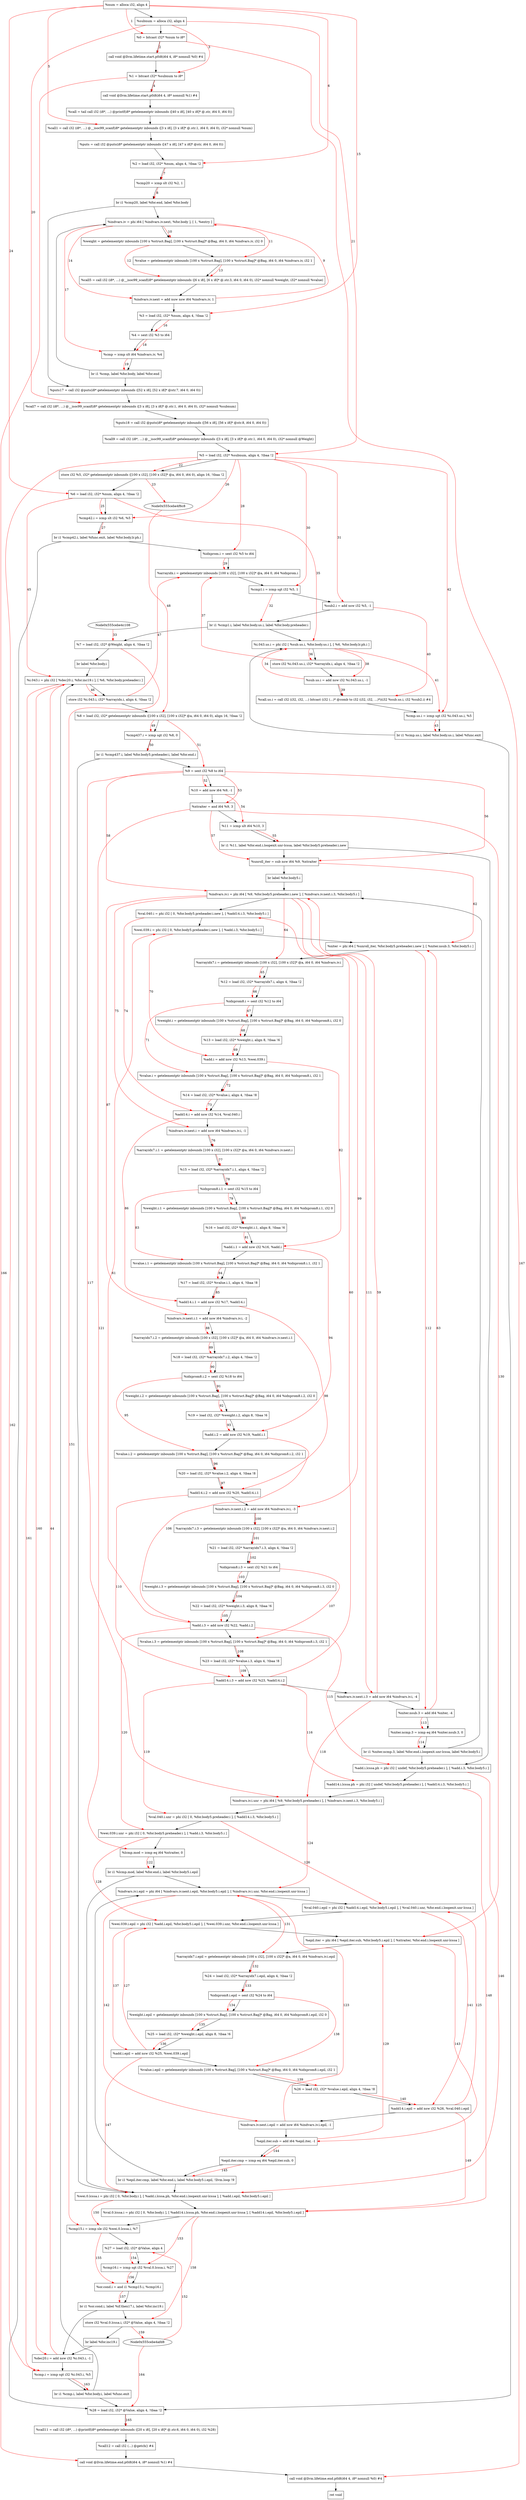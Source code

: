 digraph "CDFG for'main' function" {
	Node0x555cebe4fc78[shape=record, label="  %num = alloca i32, align 4"]
	Node0x555cebe50f18[shape=record, label="  %subnum = alloca i32, align 4"]
	Node0x555cebe564d8[shape=record, label="  %0 = bitcast i32* %num to i8*"]
	Node0x555cebe566e8[shape=record, label="  call void @llvm.lifetime.start.p0i8(i64 4, i8* nonnull %0) #4"]
	Node0x555cebe567a8[shape=record, label="  %1 = bitcast i32* %subnum to i8*"]
	Node0x555cebe56858[shape=record, label="  call void @llvm.lifetime.start.p0i8(i64 4, i8* nonnull %1) #4"]
	Node0x555cebe56aa0[shape=record, label="  %call = tail call i32 (i8*, ...) @printf(i8* getelementptr inbounds ([40 x i8], [40 x i8]* @.str, i64 0, i64 0))"]
	Node0x555cebe56d48[shape=record, label="  %call1 = call i32 (i8*, ...) @__isoc99_scanf(i8* getelementptr inbounds ([3 x i8], [3 x i8]* @.str.1, i64 0, i64 0), i32* nonnull %num)"]
	Node0x555cebe56fe0[shape=record, label="  %puts = call i32 @puts(i8* getelementptr inbounds ([47 x i8], [47 x i8]* @str, i64 0, i64 0))"]
	Node0x555cebe570b8[shape=record, label="  %2 = load i32, i32* %num, align 4, !tbaa !2"]
	Node0x555cebe57160[shape=record, label="  %cmp20 = icmp slt i32 %2, 1"]
	Node0x555cebe57398[shape=record, label="  br i1 %cmp20, label %for.end, label %for.body"]
	Node0x555cebe57478[shape=record, label="  %indvars.iv = phi i64 [ %indvars.iv.next, %for.body ], [ 1, %entry ]"]
	Node0x555cebe575a0[shape=record, label="  %weight = getelementptr inbounds [100 x %struct.Bag], [100 x %struct.Bag]* @Bag, i64 0, i64 %indvars.iv, i32 0"]
	Node0x555cebe57670[shape=record, label="  %value = getelementptr inbounds [100 x %struct.Bag], [100 x %struct.Bag]* @Bag, i64 0, i64 %indvars.iv, i32 1"]
	Node0x555cebe57830[shape=record, label="  %call5 = call i32 (i8*, ...) @__isoc99_scanf(i8* getelementptr inbounds ([6 x i8], [6 x i8]* @.str.3, i64 0, i64 0), i32* nonnull %weight, i32* nonnull %value)"]
	Node0x555cebe57aa0[shape=record, label="  %indvars.iv.next = add nuw nsw i64 %indvars.iv, 1"]
	Node0x555cebe57308[shape=record, label="  %3 = load i32, i32* %num, align 4, !tbaa !2"]
	Node0x555cebe57af8[shape=record, label="  %4 = sext i32 %3 to i64"]
	Node0x555cebe57bc0[shape=record, label="  %cmp = icmp slt i64 %indvars.iv, %4"]
	Node0x555cebe57c68[shape=record, label="  br i1 %cmp, label %for.body, label %for.end"]
	Node0x555cebe57d80[shape=record, label="  %puts17 = call i32 @puts(i8* getelementptr inbounds ([52 x i8], [52 x i8]* @str.7, i64 0, i64 0))"]
	Node0x555cebe57e88[shape=record, label="  %call7 = call i32 (i8*, ...) @__isoc99_scanf(i8* getelementptr inbounds ([3 x i8], [3 x i8]* @.str.1, i64 0, i64 0), i32* nonnull %subnum)"]
	Node0x555cebe58000[shape=record, label="  %puts18 = call i32 @puts(i8* getelementptr inbounds ([56 x i8], [56 x i8]* @str.8, i64 0, i64 0))"]
	Node0x555cebe58108[shape=record, label="  %call9 = call i32 (i8*, ...) @__isoc99_scanf(i8* getelementptr inbounds ([3 x i8], [3 x i8]* @.str.1, i64 0, i64 0), i32* nonnull @Weight)"]
	Node0x555cebe57228[shape=record, label="  %5 = load i32, i32* %subnum, align 4, !tbaa !2"]
	Node0x555cebe58200[shape=record, label="  store i32 %5, i32* getelementptr inbounds ([100 x i32], [100 x i32]* @a, i64 0, i64 0), align 16, !tbaa !2"]
	Node0x555cebe58268[shape=record, label="  %6 = load i32, i32* %num, align 4, !tbaa !2"]
	Node0x555cebe582e0[shape=record, label="  %cmp42.i = icmp slt i32 %6, %5"]
	Node0x555cebe58518[shape=record, label="  br i1 %cmp42.i, label %func.exit, label %for.body.lr.ph.i"]
	Node0x555cebe58468[shape=record, label="  %idxprom.i = sext i32 %5 to i64"]
	Node0x555cebe585d8[shape=record, label="  %arrayidx.i = getelementptr inbounds [100 x i32], [100 x i32]* @a, i64 0, i64 %idxprom.i"]
	Node0x555cebe58690[shape=record, label="  %cmp1.i = icmp sgt i32 %5, 1"]
	Node0x555cebe58a20[shape=record, label="  %sub2.i = add nsw i32 %5, -1"]
	Node0x555cebe58cd8[shape=record, label="  br i1 %cmp1.i, label %for.body.us.i, label %for.body.preheader.i"]
	Node0x555cebe58c28[shape=record, label="  %7 = load i32, i32* @Weight, align 4, !tbaa !2"]
	Node0x555cebe58de8[shape=record, label="  br label %for.body.i"]
	Node0x555cebe58ec8[shape=record, label="  %i.043.us.i = phi i32 [ %sub.us.i, %for.body.us.i ], [ %6, %for.body.lr.ph.i ]"]
	Node0x555cebe58f90[shape=record, label="  store i32 %i.043.us.i, i32* %arrayidx.i, align 4, !tbaa !2"]
	Node0x555cebe59010[shape=record, label="  %sub.us.i = add nsw i32 %i.043.us.i, -1"]
	Node0x555cebe59098[shape=record, label="  %call.us.i = call i32 (i32, i32, ...) bitcast (i32 (...)* @comb to i32 (i32, i32, ...)*)(i32 %sub.us.i, i32 %sub2.i) #4"]
	Node0x555cebe59190[shape=record, label="  %cmp.us.i = icmp sgt i32 %i.043.us.i, %5"]
	Node0x555cebe59218[shape=record, label="  br i1 %cmp.us.i, label %for.body.us.i, label %func.exit"]
	Node0x555cebe59378[shape=record, label="  %i.043.i = phi i32 [ %dec20.i, %for.inc19.i ], [ %6, %for.body.preheader.i ]"]
	Node0x555cebe59460[shape=record, label="  store i32 %i.043.i, i32* %arrayidx.i, align 4, !tbaa !2"]
	Node0x555cebe594e8[shape=record, label="  %8 = load i32, i32* getelementptr inbounds ([100 x i32], [100 x i32]* @a, i64 0, i64 0), align 16, !tbaa !2"]
	Node0x555cebe595f0[shape=record, label="  %cmp437.i = icmp sgt i32 %8, 0"]
	Node0x555cebe597b8[shape=record, label="  br i1 %cmp437.i, label %for.body5.preheader.i, label %for.end.i"]
	Node0x555cebe59678[shape=record, label="  %9 = sext i32 %8 to i64"]
	Node0x555cebe59890[shape=record, label="  %10 = add nsw i64 %9, -1"]
	Node0x555cebe59900[shape=record, label="  %xtraiter = and i64 %9, 3"]
	Node0x555cebe59970[shape=record, label="  %11 = icmp ult i64 %10, 3"]
	Node0x555cebe59c68[shape=record, label="  br i1 %11, label %for.end.i.loopexit.unr-lcssa, label %for.body5.preheader.i.new"]
	Node0x555cebe59ce0[shape=record, label="  %unroll_iter = sub nsw i64 %9, %xtraiter"]
	Node0x555cebe59d88[shape=record, label="  br label %for.body5.i"]
	Node0x555cebe59e38[shape=record, label="  %indvars.iv.i = phi i64 [ %9, %for.body5.preheader.i.new ], [ %indvars.iv.next.i.3, %for.body5.i ]"]
	Node0x555cebe59f98[shape=record, label="  %val.040.i = phi i32 [ 0, %for.body5.preheader.i.new ], [ %add14.i.3, %for.body5.i ]"]
	Node0x555cebe5a148[shape=record, label="  %wei.039.i = phi i32 [ 0, %for.body5.preheader.i.new ], [ %add.i.3, %for.body5.i ]"]
	Node0x555cebe5a2a8[shape=record, label="  %niter = phi i64 [ %unroll_iter, %for.body5.preheader.i.new ], [ %niter.nsub.3, %for.body5.i ]"]
	Node0x555cebe5a3a8[shape=record, label="  %arrayidx7.i = getelementptr inbounds [100 x i32], [100 x i32]* @a, i64 0, i64 %indvars.iv.i"]
	Node0x555cebe5a448[shape=record, label="  %12 = load i32, i32* %arrayidx7.i, align 4, !tbaa !2"]
	Node0x555cebe5a4a8[shape=record, label="  %idxprom8.i = sext i32 %12 to i64"]
	Node0x555cebe5aba0[shape=record, label="  %weight.i = getelementptr inbounds [100 x %struct.Bag], [100 x %struct.Bag]* @Bag, i64 0, i64 %idxprom8.i, i32 0"]
	Node0x555cebe5ac38[shape=record, label="  %13 = load i32, i32* %weight.i, align 8, !tbaa !6"]
	Node0x555cebe5acb0[shape=record, label="  %add.i = add nsw i32 %13, %wei.039.i"]
	Node0x555cebe5ad70[shape=record, label="  %value.i = getelementptr inbounds [100 x %struct.Bag], [100 x %struct.Bag]* @Bag, i64 0, i64 %idxprom8.i, i32 1"]
	Node0x555cebe5adf8[shape=record, label="  %14 = load i32, i32* %value.i, align 4, !tbaa !8"]
	Node0x555cebe5ae70[shape=record, label="  %add14.i = add nsw i32 %14, %val.040.i"]
	Node0x555cebe5af30[shape=record, label="  %indvars.iv.next.i = add nsw i64 %indvars.iv.i, -1"]
	Node0x555cebe5b048[shape=record, label="  %arrayidx7.i.1 = getelementptr inbounds [100 x i32], [100 x i32]* @a, i64 0, i64 %indvars.iv.next.i"]
	Node0x555cebe5b0b8[shape=record, label="  %15 = load i32, i32* %arrayidx7.i.1, align 4, !tbaa !2"]
	Node0x555cebe5b118[shape=record, label="  %idxprom8.i.1 = sext i32 %15 to i64"]
	Node0x555cebe5b1c0[shape=record, label="  %weight.i.1 = getelementptr inbounds [100 x %struct.Bag], [100 x %struct.Bag]* @Bag, i64 0, i64 %idxprom8.i.1, i32 0"]
	Node0x555cebe5b258[shape=record, label="  %16 = load i32, i32* %weight.i.1, align 8, !tbaa !6"]
	Node0x555cebe5b2d0[shape=record, label="  %add.i.1 = add nsw i32 %16, %add.i"]
	Node0x555cebe5b390[shape=record, label="  %value.i.1 = getelementptr inbounds [100 x %struct.Bag], [100 x %struct.Bag]* @Bag, i64 0, i64 %idxprom8.i.1, i32 1"]
	Node0x555cebe5b428[shape=record, label="  %17 = load i32, i32* %value.i.1, align 4, !tbaa !8"]
	Node0x555cebe5b4a0[shape=record, label="  %add14.i.1 = add nsw i32 %17, %add14.i"]
	Node0x555cebe5b540[shape=record, label="  %indvars.iv.next.i.1 = add nsw i64 %indvars.iv.i, -2"]
	Node0x555cebe5b658[shape=record, label="  %arrayidx7.i.2 = getelementptr inbounds [100 x i32], [100 x i32]* @a, i64 0, i64 %indvars.iv.next.i.1"]
	Node0x555cebe5b6c8[shape=record, label="  %18 = load i32, i32* %arrayidx7.i.2, align 4, !tbaa !2"]
	Node0x555cebe5b728[shape=record, label="  %idxprom8.i.2 = sext i32 %18 to i64"]
	Node0x555cebe5b7d0[shape=record, label="  %weight.i.2 = getelementptr inbounds [100 x %struct.Bag], [100 x %struct.Bag]* @Bag, i64 0, i64 %idxprom8.i.2, i32 0"]
	Node0x555cebe5b868[shape=record, label="  %19 = load i32, i32* %weight.i.2, align 8, !tbaa !6"]
	Node0x555cebe5b8e0[shape=record, label="  %add.i.2 = add nsw i32 %19, %add.i.1"]
	Node0x555cebe5b9a0[shape=record, label="  %value.i.2 = getelementptr inbounds [100 x %struct.Bag], [100 x %struct.Bag]* @Bag, i64 0, i64 %idxprom8.i.2, i32 1"]
	Node0x555cebe5ba38[shape=record, label="  %20 = load i32, i32* %value.i.2, align 4, !tbaa !8"]
	Node0x555cebe5bab0[shape=record, label="  %add14.i.2 = add nsw i32 %20, %add14.i.1"]
	Node0x555cebe5bb50[shape=record, label="  %indvars.iv.next.i.2 = add nsw i64 %indvars.iv.i, -3"]
	Node0x555cebe5bc68[shape=record, label="  %arrayidx7.i.3 = getelementptr inbounds [100 x i32], [100 x i32]* @a, i64 0, i64 %indvars.iv.next.i.2"]
	Node0x555cebe5bcd8[shape=record, label="  %21 = load i32, i32* %arrayidx7.i.3, align 4, !tbaa !2"]
	Node0x555cebe5bd38[shape=record, label="  %idxprom8.i.3 = sext i32 %21 to i64"]
	Node0x555cebe5bde0[shape=record, label="  %weight.i.3 = getelementptr inbounds [100 x %struct.Bag], [100 x %struct.Bag]* @Bag, i64 0, i64 %idxprom8.i.3, i32 0"]
	Node0x555cebe5be78[shape=record, label="  %22 = load i32, i32* %weight.i.3, align 8, !tbaa !6"]
	Node0x555cebe5bef0[shape=record, label="  %add.i.3 = add nsw i32 %22, %add.i.2"]
	Node0x555cebe5bf90[shape=record, label="  %value.i.3 = getelementptr inbounds [100 x %struct.Bag], [100 x %struct.Bag]* @Bag, i64 0, i64 %idxprom8.i.3, i32 1"]
	Node0x555cebe5a0f8[shape=record, label="  %23 = load i32, i32* %value.i.3, align 4, !tbaa !8"]
	Node0x555cebe5c010[shape=record, label="  %add14.i.3 = add nsw i32 %23, %add14.i.2"]
	Node0x555cebe5c080[shape=record, label="  %indvars.iv.next.i.3 = add nsw i64 %indvars.iv.i, -4"]
	Node0x555cebe5c0f0[shape=record, label="  %niter.nsub.3 = add i64 %niter, -4"]
	Node0x555cebe5c160[shape=record, label="  %niter.ncmp.3 = icmp eq i64 %niter.nsub.3, 0"]
	Node0x555cebe59578[shape=record, label="  br i1 %niter.ncmp.3, label %for.end.i.loopexit.unr-lcssa, label %for.body5.i"]
	Node0x555cebe5c1a8[shape=record, label="  %add.i.lcssa.ph = phi i32 [ undef, %for.body5.preheader.i ], [ %add.i.3, %for.body5.i ]"]
	Node0x555cebe5c278[shape=record, label="  %add14.i.lcssa.ph = phi i32 [ undef, %for.body5.preheader.i ], [ %add14.i.3, %for.body5.i ]"]
	Node0x555cebe5c348[shape=record, label="  %indvars.iv.i.unr = phi i64 [ %9, %for.body5.preheader.i ], [ %indvars.iv.next.i.3, %for.body5.i ]"]
	Node0x555cebe5c418[shape=record, label="  %val.040.i.unr = phi i32 [ 0, %for.body5.preheader.i ], [ %add14.i.3, %for.body5.i ]"]
	Node0x555cebe5c4e8[shape=record, label="  %wei.039.i.unr = phi i32 [ 0, %for.body5.preheader.i ], [ %add.i.3, %for.body5.i ]"]
	Node0x555cebe5c5b0[shape=record, label="  %lcmp.mod = icmp eq i64 %xtraiter, 0"]
	Node0x555cebe55098[shape=record, label="  br i1 %lcmp.mod, label %for.end.i, label %for.body5.i.epil"]
	Node0x555cebe55178[shape=record, label="  %indvars.iv.i.epil = phi i64 [ %indvars.iv.next.i.epil, %for.body5.i.epil ], [ %indvars.iv.i.unr, %for.end.i.loopexit.unr-lcssa ]"]
	Node0x555cebe552a8[shape=record, label="  %val.040.i.epil = phi i32 [ %add14.i.epil, %for.body5.i.epil ], [ %val.040.i.unr, %for.end.i.loopexit.unr-lcssa ]"]
	Node0x555cebe553d8[shape=record, label="  %wei.039.i.epil = phi i32 [ %add.i.epil, %for.body5.i.epil ], [ %wei.039.i.unr, %for.end.i.loopexit.unr-lcssa ]"]
	Node0x555cebe55508[shape=record, label="  %epil.iter = phi i64 [ %epil.iter.sub, %for.body5.i.epil ], [ %xtraiter, %for.end.i.loopexit.unr-lcssa ]"]
	Node0x555cebe55618[shape=record, label="  %arrayidx7.i.epil = getelementptr inbounds [100 x i32], [100 x i32]* @a, i64 0, i64 %indvars.iv.i.epil"]
	Node0x555cebe556b8[shape=record, label="  %24 = load i32, i32* %arrayidx7.i.epil, align 4, !tbaa !2"]
	Node0x555cebe55718[shape=record, label="  %idxprom8.i.epil = sext i32 %24 to i64"]
	Node0x555cebe557c0[shape=record, label="  %weight.i.epil = getelementptr inbounds [100 x %struct.Bag], [100 x %struct.Bag]* @Bag, i64 0, i64 %idxprom8.i.epil, i32 0"]
	Node0x555cebe55828[shape=record, label="  %25 = load i32, i32* %weight.i.epil, align 8, !tbaa !6"]
	Node0x555cebe558a0[shape=record, label="  %add.i.epil = add nsw i32 %25, %wei.039.i.epil"]
	Node0x555cebe55940[shape=record, label="  %value.i.epil = getelementptr inbounds [100 x %struct.Bag], [100 x %struct.Bag]* @Bag, i64 0, i64 %idxprom8.i.epil, i32 1"]
	Node0x555cebe59ba8[shape=record, label="  %26 = load i32, i32* %value.i.epil, align 4, !tbaa !8"]
	Node0x555cebe559c0[shape=record, label="  %add14.i.epil = add nsw i32 %26, %val.040.i.epil"]
	Node0x555cebe55a60[shape=record, label="  %indvars.iv.next.i.epil = add nsw i64 %indvars.iv.i.epil, -1"]
	Node0x555cebe55ad0[shape=record, label="  %epil.iter.sub = add i64 %epil.iter, -1"]
	Node0x555cebe55b40[shape=record, label="  %epil.iter.cmp = icmp eq i64 %epil.iter.sub, 0"]
	Node0x555cebe55bc8[shape=record, label="  br i1 %epil.iter.cmp, label %for.end.i, label %for.body5.i.epil, !llvm.loop !9"]
	Node0x555cebe55d28[shape=record, label="  %wei.0.lcssa.i = phi i32 [ 0, %for.body.i ], [ %add.i.lcssa.ph, %for.end.i.loopexit.unr-lcssa ], [ %add.i.epil, %for.body5.i.epil ]"]
	Node0x555cebe55de8[shape=record, label="  %val.0.lcssa.i = phi i32 [ 0, %for.body.i ], [ %add14.i.lcssa.ph, %for.end.i.loopexit.unr-lcssa ], [ %add14.i.epil, %for.body5.i.epil ]"]
	Node0x555cebe55ed0[shape=record, label="  %cmp15.i = icmp sle i32 %wei.0.lcssa.i, %7"]
	Node0x555cebe59728[shape=record, label="  %27 = load i32, i32* @Value, align 4"]
	Node0x555cebe55f60[shape=record, label="  %cmp16.i = icmp sgt i32 %val.0.lcssa.i, %27"]
	Node0x555cebe5a570[shape=record, label="  %or.cond.i = and i1 %cmp15.i, %cmp16.i"]
	Node0x555cebe5a648[shape=record, label="  br i1 %or.cond.i, label %if.then17.i, label %for.inc19.i"]
	Node0x555cebe5a6c0[shape=record, label="  store i32 %val.0.lcssa.i, i32* @Value, align 4, !tbaa !2"]
	Node0x555cebe59f48[shape=record, label="  br label %for.inc19.i"]
	Node0x555cebe5a740[shape=record, label="  %dec20.i = add nsw i32 %i.043.i, -1"]
	Node0x555cebe5a7b0[shape=record, label="  %cmp.i = icmp sgt i32 %i.043.i, %5"]
	Node0x555cebe5a858[shape=record, label="  br i1 %cmp.i, label %for.body.i, label %func.exit"]
	Node0x555cebe58388[shape=record, label="  %28 = load i32, i32* @Value, align 4, !tbaa !2"]
	Node0x555cebe5a988[shape=record, label="  %call11 = call i32 (i8*, ...) @printf(i8* getelementptr inbounds ([20 x i8], [20 x i8]* @.str.6, i64 0, i64 0), i32 %28)"]
	Node0x555cebe4d508[shape=record, label="  %call12 = call i32 (...) @getch() #4"]
	Node0x555cebe4d6a8[shape=record, label="  call void @llvm.lifetime.end.p0i8(i64 4, i8* nonnull %1) #4"]
	Node0x555cebe4d7b8[shape=record, label="  call void @llvm.lifetime.end.p0i8(i64 4, i8* nonnull %0) #4"]
	Node0x555cebe5ab00[shape=record, label="  ret void"]
	Node0x555cebe4fc78 -> Node0x555cebe50f18
	Node0x555cebe50f18 -> Node0x555cebe564d8
	Node0x555cebe564d8 -> Node0x555cebe566e8
	Node0x555cebe566e8 -> Node0x555cebe567a8
	Node0x555cebe567a8 -> Node0x555cebe56858
	Node0x555cebe56858 -> Node0x555cebe56aa0
	Node0x555cebe56aa0 -> Node0x555cebe56d48
	Node0x555cebe56d48 -> Node0x555cebe56fe0
	Node0x555cebe56fe0 -> Node0x555cebe570b8
	Node0x555cebe570b8 -> Node0x555cebe57160
	Node0x555cebe57160 -> Node0x555cebe57398
	Node0x555cebe57398 -> Node0x555cebe57d80
	Node0x555cebe57398 -> Node0x555cebe57478
	Node0x555cebe57478 -> Node0x555cebe575a0
	Node0x555cebe575a0 -> Node0x555cebe57670
	Node0x555cebe57670 -> Node0x555cebe57830
	Node0x555cebe57830 -> Node0x555cebe57aa0
	Node0x555cebe57aa0 -> Node0x555cebe57308
	Node0x555cebe57308 -> Node0x555cebe57af8
	Node0x555cebe57af8 -> Node0x555cebe57bc0
	Node0x555cebe57bc0 -> Node0x555cebe57c68
	Node0x555cebe57c68 -> Node0x555cebe57478
	Node0x555cebe57c68 -> Node0x555cebe57d80
	Node0x555cebe57d80 -> Node0x555cebe57e88
	Node0x555cebe57e88 -> Node0x555cebe58000
	Node0x555cebe58000 -> Node0x555cebe58108
	Node0x555cebe58108 -> Node0x555cebe57228
	Node0x555cebe57228 -> Node0x555cebe58200
	Node0x555cebe58200 -> Node0x555cebe58268
	Node0x555cebe58268 -> Node0x555cebe582e0
	Node0x555cebe582e0 -> Node0x555cebe58518
	Node0x555cebe58518 -> Node0x555cebe58388
	Node0x555cebe58518 -> Node0x555cebe58468
	Node0x555cebe58468 -> Node0x555cebe585d8
	Node0x555cebe585d8 -> Node0x555cebe58690
	Node0x555cebe58690 -> Node0x555cebe58a20
	Node0x555cebe58a20 -> Node0x555cebe58cd8
	Node0x555cebe58cd8 -> Node0x555cebe58ec8
	Node0x555cebe58cd8 -> Node0x555cebe58c28
	Node0x555cebe58c28 -> Node0x555cebe58de8
	Node0x555cebe58de8 -> Node0x555cebe59378
	Node0x555cebe58ec8 -> Node0x555cebe58f90
	Node0x555cebe58f90 -> Node0x555cebe59010
	Node0x555cebe59010 -> Node0x555cebe59098
	Node0x555cebe59098 -> Node0x555cebe59190
	Node0x555cebe59190 -> Node0x555cebe59218
	Node0x555cebe59218 -> Node0x555cebe58ec8
	Node0x555cebe59218 -> Node0x555cebe58388
	Node0x555cebe59378 -> Node0x555cebe59460
	Node0x555cebe59460 -> Node0x555cebe594e8
	Node0x555cebe594e8 -> Node0x555cebe595f0
	Node0x555cebe595f0 -> Node0x555cebe597b8
	Node0x555cebe597b8 -> Node0x555cebe59678
	Node0x555cebe597b8 -> Node0x555cebe55d28
	Node0x555cebe59678 -> Node0x555cebe59890
	Node0x555cebe59890 -> Node0x555cebe59900
	Node0x555cebe59900 -> Node0x555cebe59970
	Node0x555cebe59970 -> Node0x555cebe59c68
	Node0x555cebe59c68 -> Node0x555cebe5c1a8
	Node0x555cebe59c68 -> Node0x555cebe59ce0
	Node0x555cebe59ce0 -> Node0x555cebe59d88
	Node0x555cebe59d88 -> Node0x555cebe59e38
	Node0x555cebe59e38 -> Node0x555cebe59f98
	Node0x555cebe59f98 -> Node0x555cebe5a148
	Node0x555cebe5a148 -> Node0x555cebe5a2a8
	Node0x555cebe5a2a8 -> Node0x555cebe5a3a8
	Node0x555cebe5a3a8 -> Node0x555cebe5a448
	Node0x555cebe5a448 -> Node0x555cebe5a4a8
	Node0x555cebe5a4a8 -> Node0x555cebe5aba0
	Node0x555cebe5aba0 -> Node0x555cebe5ac38
	Node0x555cebe5ac38 -> Node0x555cebe5acb0
	Node0x555cebe5acb0 -> Node0x555cebe5ad70
	Node0x555cebe5ad70 -> Node0x555cebe5adf8
	Node0x555cebe5adf8 -> Node0x555cebe5ae70
	Node0x555cebe5ae70 -> Node0x555cebe5af30
	Node0x555cebe5af30 -> Node0x555cebe5b048
	Node0x555cebe5b048 -> Node0x555cebe5b0b8
	Node0x555cebe5b0b8 -> Node0x555cebe5b118
	Node0x555cebe5b118 -> Node0x555cebe5b1c0
	Node0x555cebe5b1c0 -> Node0x555cebe5b258
	Node0x555cebe5b258 -> Node0x555cebe5b2d0
	Node0x555cebe5b2d0 -> Node0x555cebe5b390
	Node0x555cebe5b390 -> Node0x555cebe5b428
	Node0x555cebe5b428 -> Node0x555cebe5b4a0
	Node0x555cebe5b4a0 -> Node0x555cebe5b540
	Node0x555cebe5b540 -> Node0x555cebe5b658
	Node0x555cebe5b658 -> Node0x555cebe5b6c8
	Node0x555cebe5b6c8 -> Node0x555cebe5b728
	Node0x555cebe5b728 -> Node0x555cebe5b7d0
	Node0x555cebe5b7d0 -> Node0x555cebe5b868
	Node0x555cebe5b868 -> Node0x555cebe5b8e0
	Node0x555cebe5b8e0 -> Node0x555cebe5b9a0
	Node0x555cebe5b9a0 -> Node0x555cebe5ba38
	Node0x555cebe5ba38 -> Node0x555cebe5bab0
	Node0x555cebe5bab0 -> Node0x555cebe5bb50
	Node0x555cebe5bb50 -> Node0x555cebe5bc68
	Node0x555cebe5bc68 -> Node0x555cebe5bcd8
	Node0x555cebe5bcd8 -> Node0x555cebe5bd38
	Node0x555cebe5bd38 -> Node0x555cebe5bde0
	Node0x555cebe5bde0 -> Node0x555cebe5be78
	Node0x555cebe5be78 -> Node0x555cebe5bef0
	Node0x555cebe5bef0 -> Node0x555cebe5bf90
	Node0x555cebe5bf90 -> Node0x555cebe5a0f8
	Node0x555cebe5a0f8 -> Node0x555cebe5c010
	Node0x555cebe5c010 -> Node0x555cebe5c080
	Node0x555cebe5c080 -> Node0x555cebe5c0f0
	Node0x555cebe5c0f0 -> Node0x555cebe5c160
	Node0x555cebe5c160 -> Node0x555cebe59578
	Node0x555cebe59578 -> Node0x555cebe5c1a8
	Node0x555cebe59578 -> Node0x555cebe59e38
	Node0x555cebe5c1a8 -> Node0x555cebe5c278
	Node0x555cebe5c278 -> Node0x555cebe5c348
	Node0x555cebe5c348 -> Node0x555cebe5c418
	Node0x555cebe5c418 -> Node0x555cebe5c4e8
	Node0x555cebe5c4e8 -> Node0x555cebe5c5b0
	Node0x555cebe5c5b0 -> Node0x555cebe55098
	Node0x555cebe55098 -> Node0x555cebe55d28
	Node0x555cebe55098 -> Node0x555cebe55178
	Node0x555cebe55178 -> Node0x555cebe552a8
	Node0x555cebe552a8 -> Node0x555cebe553d8
	Node0x555cebe553d8 -> Node0x555cebe55508
	Node0x555cebe55508 -> Node0x555cebe55618
	Node0x555cebe55618 -> Node0x555cebe556b8
	Node0x555cebe556b8 -> Node0x555cebe55718
	Node0x555cebe55718 -> Node0x555cebe557c0
	Node0x555cebe557c0 -> Node0x555cebe55828
	Node0x555cebe55828 -> Node0x555cebe558a0
	Node0x555cebe558a0 -> Node0x555cebe55940
	Node0x555cebe55940 -> Node0x555cebe59ba8
	Node0x555cebe59ba8 -> Node0x555cebe559c0
	Node0x555cebe559c0 -> Node0x555cebe55a60
	Node0x555cebe55a60 -> Node0x555cebe55ad0
	Node0x555cebe55ad0 -> Node0x555cebe55b40
	Node0x555cebe55b40 -> Node0x555cebe55bc8
	Node0x555cebe55bc8 -> Node0x555cebe55d28
	Node0x555cebe55bc8 -> Node0x555cebe55178
	Node0x555cebe55d28 -> Node0x555cebe55de8
	Node0x555cebe55de8 -> Node0x555cebe55ed0
	Node0x555cebe55ed0 -> Node0x555cebe59728
	Node0x555cebe59728 -> Node0x555cebe55f60
	Node0x555cebe55f60 -> Node0x555cebe5a570
	Node0x555cebe5a570 -> Node0x555cebe5a648
	Node0x555cebe5a648 -> Node0x555cebe5a6c0
	Node0x555cebe5a648 -> Node0x555cebe5a740
	Node0x555cebe5a6c0 -> Node0x555cebe59f48
	Node0x555cebe59f48 -> Node0x555cebe5a740
	Node0x555cebe5a740 -> Node0x555cebe5a7b0
	Node0x555cebe5a7b0 -> Node0x555cebe5a858
	Node0x555cebe5a858 -> Node0x555cebe59378
	Node0x555cebe5a858 -> Node0x555cebe58388
	Node0x555cebe58388 -> Node0x555cebe5a988
	Node0x555cebe5a988 -> Node0x555cebe4d508
	Node0x555cebe4d508 -> Node0x555cebe4d6a8
	Node0x555cebe4d6a8 -> Node0x555cebe4d7b8
	Node0x555cebe4d7b8 -> Node0x555cebe5ab00
edge [color=red]
	Node0x555cebe4fc78 -> Node0x555cebe564d8[label="1"]
	Node0x555cebe564d8 -> Node0x555cebe566e8[label="2"]
	Node0x555cebe50f18 -> Node0x555cebe567a8[label="3"]
	Node0x555cebe567a8 -> Node0x555cebe56858[label="4"]
	Node0x555cebe4fc78 -> Node0x555cebe56d48[label="5"]
	Node0x555cebe4fc78 -> Node0x555cebe570b8[label="6"]
	Node0x555cebe570b8 -> Node0x555cebe57160[label="7"]
	Node0x555cebe57160 -> Node0x555cebe57398[label="8"]
	Node0x555cebe57aa0 -> Node0x555cebe57478[label="9"]
	Node0x555cebe57478 -> Node0x555cebe575a0[label="10"]
	Node0x555cebe57478 -> Node0x555cebe57670[label="11"]
	Node0x555cebe575a0 -> Node0x555cebe57830[label="12"]
	Node0x555cebe57670 -> Node0x555cebe57830[label="13"]
	Node0x555cebe57478 -> Node0x555cebe57aa0[label="14"]
	Node0x555cebe4fc78 -> Node0x555cebe57308[label="15"]
	Node0x555cebe57308 -> Node0x555cebe57af8[label="16"]
	Node0x555cebe57478 -> Node0x555cebe57bc0[label="17"]
	Node0x555cebe57af8 -> Node0x555cebe57bc0[label="18"]
	Node0x555cebe57bc0 -> Node0x555cebe57c68[label="19"]
	Node0x555cebe50f18 -> Node0x555cebe57e88[label="20"]
	Node0x555cebe50f18 -> Node0x555cebe57228[label="21"]
	Node0x555cebe57228 -> Node0x555cebe58200[label="22"]
	Node0x555cebe58200 -> Node0x555cebe4f6c8[label="23"]
	Node0x555cebe4fc78 -> Node0x555cebe58268[label="24"]
	Node0x555cebe58268 -> Node0x555cebe582e0[label="25"]
	Node0x555cebe57228 -> Node0x555cebe582e0[label="26"]
	Node0x555cebe582e0 -> Node0x555cebe58518[label="27"]
	Node0x555cebe57228 -> Node0x555cebe58468[label="28"]
	Node0x555cebe58468 -> Node0x555cebe585d8[label="29"]
	Node0x555cebe57228 -> Node0x555cebe58690[label="30"]
	Node0x555cebe57228 -> Node0x555cebe58a20[label="31"]
	Node0x555cebe58690 -> Node0x555cebe58cd8[label="32"]
	Node0x555cebe4c108 -> Node0x555cebe58c28[label="33"]
	Node0x555cebe59010 -> Node0x555cebe58ec8[label="34"]
	Node0x555cebe58268 -> Node0x555cebe58ec8[label="35"]
	Node0x555cebe58ec8 -> Node0x555cebe58f90[label="36"]
	Node0x555cebe58f90 -> Node0x555cebe585d8[label="37"]
	Node0x555cebe58ec8 -> Node0x555cebe59010[label="38"]
	Node0x555cebe59010 -> Node0x555cebe59098[label="39"]
	Node0x555cebe58a20 -> Node0x555cebe59098[label="40"]
	Node0x555cebe58ec8 -> Node0x555cebe59190[label="41"]
	Node0x555cebe57228 -> Node0x555cebe59190[label="42"]
	Node0x555cebe59190 -> Node0x555cebe59218[label="43"]
	Node0x555cebe5a740 -> Node0x555cebe59378[label="44"]
	Node0x555cebe58268 -> Node0x555cebe59378[label="45"]
	Node0x555cebe59378 -> Node0x555cebe59460[label="46"]
	Node0x555cebe59460 -> Node0x555cebe585d8[label="47"]
	Node0x555cebe4f6c8 -> Node0x555cebe594e8[label="48"]
	Node0x555cebe594e8 -> Node0x555cebe595f0[label="49"]
	Node0x555cebe595f0 -> Node0x555cebe597b8[label="50"]
	Node0x555cebe594e8 -> Node0x555cebe59678[label="51"]
	Node0x555cebe59678 -> Node0x555cebe59890[label="52"]
	Node0x555cebe59678 -> Node0x555cebe59900[label="53"]
	Node0x555cebe59890 -> Node0x555cebe59970[label="54"]
	Node0x555cebe59970 -> Node0x555cebe59c68[label="55"]
	Node0x555cebe59678 -> Node0x555cebe59ce0[label="56"]
	Node0x555cebe59900 -> Node0x555cebe59ce0[label="57"]
	Node0x555cebe59678 -> Node0x555cebe59e38[label="58"]
	Node0x555cebe5c080 -> Node0x555cebe59e38[label="59"]
	Node0x555cebe5c010 -> Node0x555cebe59f98[label="60"]
	Node0x555cebe5bef0 -> Node0x555cebe5a148[label="61"]
	Node0x555cebe59ce0 -> Node0x555cebe5a2a8[label="62"]
	Node0x555cebe5c0f0 -> Node0x555cebe5a2a8[label="63"]
	Node0x555cebe59e38 -> Node0x555cebe5a3a8[label="64"]
	Node0x555cebe5a3a8 -> Node0x555cebe5a448[label="65"]
	Node0x555cebe5a448 -> Node0x555cebe5a4a8[label="66"]
	Node0x555cebe5a4a8 -> Node0x555cebe5aba0[label="67"]
	Node0x555cebe5aba0 -> Node0x555cebe5ac38[label="68"]
	Node0x555cebe5ac38 -> Node0x555cebe5acb0[label="69"]
	Node0x555cebe5a148 -> Node0x555cebe5acb0[label="70"]
	Node0x555cebe5a4a8 -> Node0x555cebe5ad70[label="71"]
	Node0x555cebe5ad70 -> Node0x555cebe5adf8[label="72"]
	Node0x555cebe5adf8 -> Node0x555cebe5ae70[label="73"]
	Node0x555cebe59f98 -> Node0x555cebe5ae70[label="74"]
	Node0x555cebe59e38 -> Node0x555cebe5af30[label="75"]
	Node0x555cebe5af30 -> Node0x555cebe5b048[label="76"]
	Node0x555cebe5b048 -> Node0x555cebe5b0b8[label="77"]
	Node0x555cebe5b0b8 -> Node0x555cebe5b118[label="78"]
	Node0x555cebe5b118 -> Node0x555cebe5b1c0[label="79"]
	Node0x555cebe5b1c0 -> Node0x555cebe5b258[label="80"]
	Node0x555cebe5b258 -> Node0x555cebe5b2d0[label="81"]
	Node0x555cebe5acb0 -> Node0x555cebe5b2d0[label="82"]
	Node0x555cebe5b118 -> Node0x555cebe5b390[label="83"]
	Node0x555cebe5b390 -> Node0x555cebe5b428[label="84"]
	Node0x555cebe5b428 -> Node0x555cebe5b4a0[label="85"]
	Node0x555cebe5ae70 -> Node0x555cebe5b4a0[label="86"]
	Node0x555cebe59e38 -> Node0x555cebe5b540[label="87"]
	Node0x555cebe5b540 -> Node0x555cebe5b658[label="88"]
	Node0x555cebe5b658 -> Node0x555cebe5b6c8[label="89"]
	Node0x555cebe5b6c8 -> Node0x555cebe5b728[label="90"]
	Node0x555cebe5b728 -> Node0x555cebe5b7d0[label="91"]
	Node0x555cebe5b7d0 -> Node0x555cebe5b868[label="92"]
	Node0x555cebe5b868 -> Node0x555cebe5b8e0[label="93"]
	Node0x555cebe5b2d0 -> Node0x555cebe5b8e0[label="94"]
	Node0x555cebe5b728 -> Node0x555cebe5b9a0[label="95"]
	Node0x555cebe5b9a0 -> Node0x555cebe5ba38[label="96"]
	Node0x555cebe5ba38 -> Node0x555cebe5bab0[label="97"]
	Node0x555cebe5b4a0 -> Node0x555cebe5bab0[label="98"]
	Node0x555cebe59e38 -> Node0x555cebe5bb50[label="99"]
	Node0x555cebe5bb50 -> Node0x555cebe5bc68[label="100"]
	Node0x555cebe5bc68 -> Node0x555cebe5bcd8[label="101"]
	Node0x555cebe5bcd8 -> Node0x555cebe5bd38[label="102"]
	Node0x555cebe5bd38 -> Node0x555cebe5bde0[label="103"]
	Node0x555cebe5bde0 -> Node0x555cebe5be78[label="104"]
	Node0x555cebe5be78 -> Node0x555cebe5bef0[label="105"]
	Node0x555cebe5b8e0 -> Node0x555cebe5bef0[label="106"]
	Node0x555cebe5bd38 -> Node0x555cebe5bf90[label="107"]
	Node0x555cebe5bf90 -> Node0x555cebe5a0f8[label="108"]
	Node0x555cebe5a0f8 -> Node0x555cebe5c010[label="109"]
	Node0x555cebe5bab0 -> Node0x555cebe5c010[label="110"]
	Node0x555cebe59e38 -> Node0x555cebe5c080[label="111"]
	Node0x555cebe5a2a8 -> Node0x555cebe5c0f0[label="112"]
	Node0x555cebe5c0f0 -> Node0x555cebe5c160[label="113"]
	Node0x555cebe5c160 -> Node0x555cebe59578[label="114"]
	Node0x555cebe5bef0 -> Node0x555cebe5c1a8[label="115"]
	Node0x555cebe5c010 -> Node0x555cebe5c278[label="116"]
	Node0x555cebe59678 -> Node0x555cebe5c348[label="117"]
	Node0x555cebe5c080 -> Node0x555cebe5c348[label="118"]
	Node0x555cebe5c010 -> Node0x555cebe5c418[label="119"]
	Node0x555cebe5bef0 -> Node0x555cebe5c4e8[label="120"]
	Node0x555cebe59900 -> Node0x555cebe5c5b0[label="121"]
	Node0x555cebe5c5b0 -> Node0x555cebe55098[label="122"]
	Node0x555cebe55a60 -> Node0x555cebe55178[label="123"]
	Node0x555cebe5c348 -> Node0x555cebe55178[label="124"]
	Node0x555cebe559c0 -> Node0x555cebe552a8[label="125"]
	Node0x555cebe5c418 -> Node0x555cebe552a8[label="126"]
	Node0x555cebe558a0 -> Node0x555cebe553d8[label="127"]
	Node0x555cebe5c4e8 -> Node0x555cebe553d8[label="128"]
	Node0x555cebe55ad0 -> Node0x555cebe55508[label="129"]
	Node0x555cebe59900 -> Node0x555cebe55508[label="130"]
	Node0x555cebe55178 -> Node0x555cebe55618[label="131"]
	Node0x555cebe55618 -> Node0x555cebe556b8[label="132"]
	Node0x555cebe556b8 -> Node0x555cebe55718[label="133"]
	Node0x555cebe55718 -> Node0x555cebe557c0[label="134"]
	Node0x555cebe557c0 -> Node0x555cebe55828[label="135"]
	Node0x555cebe55828 -> Node0x555cebe558a0[label="136"]
	Node0x555cebe553d8 -> Node0x555cebe558a0[label="137"]
	Node0x555cebe55718 -> Node0x555cebe55940[label="138"]
	Node0x555cebe55940 -> Node0x555cebe59ba8[label="139"]
	Node0x555cebe59ba8 -> Node0x555cebe559c0[label="140"]
	Node0x555cebe552a8 -> Node0x555cebe559c0[label="141"]
	Node0x555cebe55178 -> Node0x555cebe55a60[label="142"]
	Node0x555cebe55508 -> Node0x555cebe55ad0[label="143"]
	Node0x555cebe55ad0 -> Node0x555cebe55b40[label="144"]
	Node0x555cebe55b40 -> Node0x555cebe55bc8[label="145"]
	Node0x555cebe5c1a8 -> Node0x555cebe55d28[label="146"]
	Node0x555cebe558a0 -> Node0x555cebe55d28[label="147"]
	Node0x555cebe5c278 -> Node0x555cebe55de8[label="148"]
	Node0x555cebe559c0 -> Node0x555cebe55de8[label="149"]
	Node0x555cebe55d28 -> Node0x555cebe55ed0[label="150"]
	Node0x555cebe58c28 -> Node0x555cebe55ed0[label="151"]
	Node0x555cebe4afd8 -> Node0x555cebe59728[label="152"]
	Node0x555cebe55de8 -> Node0x555cebe55f60[label="153"]
	Node0x555cebe59728 -> Node0x555cebe55f60[label="154"]
	Node0x555cebe55ed0 -> Node0x555cebe5a570[label="155"]
	Node0x555cebe55f60 -> Node0x555cebe5a570[label="156"]
	Node0x555cebe5a570 -> Node0x555cebe5a648[label="157"]
	Node0x555cebe55de8 -> Node0x555cebe5a6c0[label="158"]
	Node0x555cebe5a6c0 -> Node0x555cebe4afd8[label="159"]
	Node0x555cebe59378 -> Node0x555cebe5a740[label="160"]
	Node0x555cebe59378 -> Node0x555cebe5a7b0[label="161"]
	Node0x555cebe57228 -> Node0x555cebe5a7b0[label="162"]
	Node0x555cebe5a7b0 -> Node0x555cebe5a858[label="163"]
	Node0x555cebe4afd8 -> Node0x555cebe58388[label="164"]
	Node0x555cebe58388 -> Node0x555cebe5a988[label="165"]
	Node0x555cebe567a8 -> Node0x555cebe4d6a8[label="166"]
	Node0x555cebe564d8 -> Node0x555cebe4d7b8[label="167"]
}
